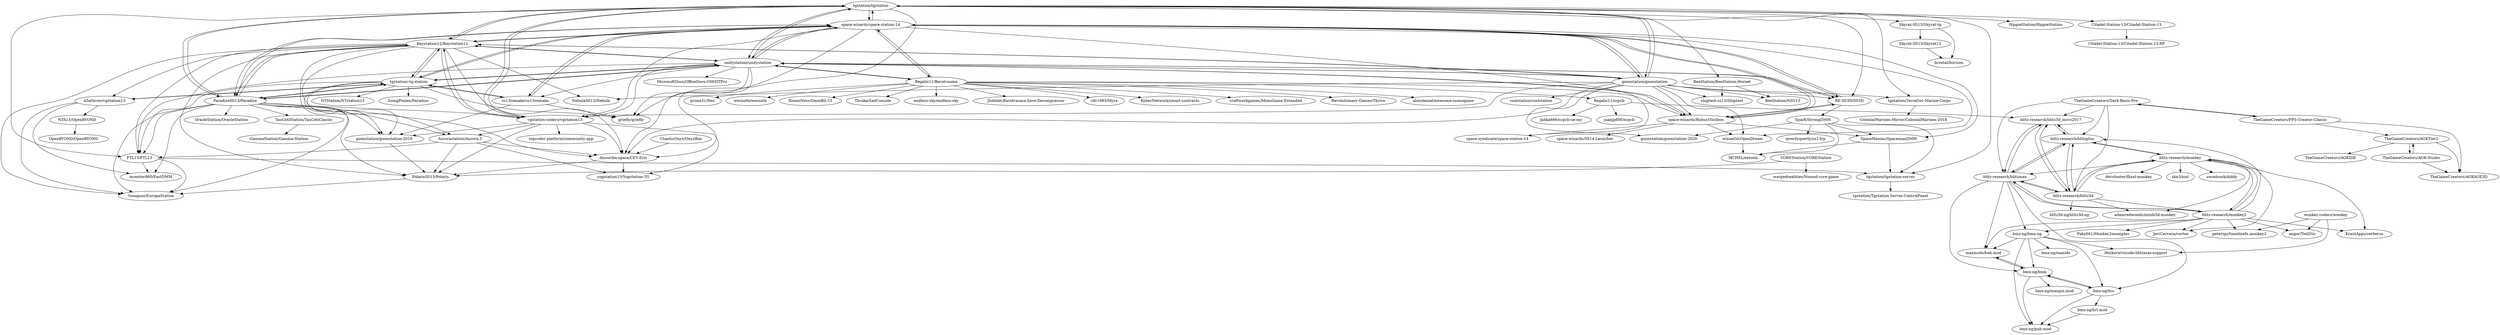 digraph G {
"tgstation/tgstation" -> "space-wizards/space-station-14"
"tgstation/tgstation" -> "Baystation12/Baystation12"
"tgstation/tgstation" -> "unitystation/unitystation"
"tgstation/tgstation" -> "ParadiseSS13/Paradise"
"tgstation/tgstation" -> "vgstation-coders/vgstation13"
"tgstation/tgstation" -> "goonstation/goonstation"
"tgstation/tgstation" -> "tgstation/TerraGov-Marine-Corps"
"tgstation/tgstation" -> "Skyrat-SS13/Skyrat-tg"
"tgstation/tgstation" -> "BeeStation/BeeStation-Hornet"
"tgstation/tgstation" -> "discordia-space/CEV-Eris"
"tgstation/tgstation" -> "FTL13/FTL13"
"tgstation/tgstation" -> "Citadel-Station-13/Citadel-Station-13"
"tgstation/tgstation" -> "RE-SS3D/SS3D"
"tgstation/tgstation" -> "HippieStation/HippieStation"
"tgstation/tgstation" -> "tgstation/tgstation-server"
"Regalis11/Barotrauma" -> "space-wizards/space-station-14"
"Regalis11/Barotrauma" -> "unitystation/unitystation"
"Regalis11/Barotrauma" -> "craftworkgames/MonoGame.Extended" ["e"=1]
"Regalis11/Barotrauma" -> "Regalis11/scpcb"
"Regalis11/Barotrauma" -> "Revolutionary-Games/Thrive" ["e"=1]
"Regalis11/Barotrauma" -> "aloisdeniel/awesome-monogame" ["e"=1]
"Regalis11/Barotrauma" -> "prime31/Nez" ["e"=1]
"Regalis11/Barotrauma" -> "wesnoth/wesnoth" ["e"=1]
"Regalis11/Barotrauma" -> "RonenNess/GeonBit.UI" ["e"=1]
"Regalis11/Barotrauma" -> "Thraka/SadConsole" ["e"=1]
"Regalis11/Barotrauma" -> "endless-sky/endless-sky" ["e"=1]
"Regalis11/Barotrauma" -> "Jlobblet/Barotrauma-Save-Decompressor"
"Regalis11/Barotrauma" -> "rds1983/Myra" ["e"=1]
"Regalis11/Barotrauma" -> "KyberNetwork/smart-contracts" ["e"=1]
"Regalis11/Barotrauma" -> "space-wizards/RobustToolbox"
"bmx-ng/bmx-ng" -> "maxmods/bah.mod"
"bmx-ng/bmx-ng" -> "bmx-ng/bmk"
"bmx-ng/bmx-ng" -> "Hezkore/vscode-blitzmax-support"
"bmx-ng/bmx-ng" -> "bmx-ng/bcc"
"bmx-ng/bmx-ng" -> "bmx-ng/maxide"
"bmx-ng/bmx-ng" -> "bmx-ng/pub.mod"
"unitystation/unitystation" -> "space-wizards/space-station-14"
"unitystation/unitystation" -> "tgstation/tgstation"
"unitystation/unitystation" -> "RE-SS3D/SS3D"
"unitystation/unitystation" -> "space-wizards/RobustToolbox"
"unitystation/unitystation" -> "griefly/griefly"
"unitystation/unitystation" -> "Baystation12/Baystation12"
"unitystation/unitystation" -> "ss13remake/ss13remake"
"unitystation/unitystation" -> "ParadiseSS13/Paradise"
"unitystation/unitystation" -> "tgstation/-tg-station"
"unitystation/unitystation" -> "goonstation/goonstation"
"unitystation/unitystation" -> "discordia-space/CEV-Eris"
"unitystation/unitystation" -> "FTL13/FTL13"
"unitystation/unitystation" -> "vgstation-coders/vgstation13"
"unitystation/unitystation" -> "Regalis11/Barotrauma"
"unitystation/unitystation" -> "MicrosoftDocs/OfficeDocs-O365ITPro" ["e"=1]
"space-wizards/space-station-14" -> "space-wizards/RobustToolbox"
"space-wizards/space-station-14" -> "unitystation/unitystation"
"space-wizards/space-station-14" -> "tgstation/tgstation"
"space-wizards/space-station-14" -> "ss13remake/ss13remake"
"space-wizards/space-station-14" -> "RE-SS3D/SS3D"
"space-wizards/space-station-14" -> "Baystation12/Baystation12"
"space-wizards/space-station-14" -> "tgstation/-tg-station"
"space-wizards/space-station-14" -> "goonstation/goonstation"
"space-wizards/space-station-14" -> "wixoaGit/OpenDream"
"space-wizards/space-station-14" -> "griefly/griefly"
"space-wizards/space-station-14" -> "vgstation-coders/vgstation13"
"space-wizards/space-station-14" -> "space-syndicate/space-station-14"
"space-wizards/space-station-14" -> "Regalis11/Barotrauma"
"space-wizards/space-station-14" -> "ParadiseSS13/Paradise"
"space-wizards/space-station-14" -> "SpaceManiac/SpacemanDMM"
"ss13remake/ss13remake" -> "goonstation/goonstation-2016"
"ss13remake/ss13remake" -> "griefly/griefly"
"ss13remake/ss13remake" -> "tgstation/-tg-station"
"ss13remake/ss13remake" -> "space-wizards/space-station-14"
"Regalis11/scpcb" -> "juanjp600/scpcb"
"Regalis11/scpcb" -> "Jabka666/scpcb-ue-my"
"Regalis11/scpcb" -> "blitz-research/blitz3d_msvc2017"
"maxmods/bah.mod" -> "bmx-ng/bmk"
"SpaiR/StrongDMM" -> "tgstation/tgstation-server"
"SpaiR/StrongDMM" -> "SpaceManiac/SpacemanDMM"
"SpaiR/StrongDMM" -> "goonstation/goonstation-2020"
"SpaiR/StrongDMM" -> "MCHSL/extools"
"SpaiR/StrongDMM" -> "qwertyquerty/ss13rp"
"space-wizards/RobustToolbox" -> "space-wizards/space-station-14"
"space-wizards/RobustToolbox" -> "wixoaGit/OpenDream"
"space-wizards/RobustToolbox" -> "unitystation/unitystation"
"space-wizards/RobustToolbox" -> "RE-SS3D/SS3D"
"space-wizards/RobustToolbox" -> "SpaceManiac/SpacemanDMM"
"space-wizards/RobustToolbox" -> "space-wizards/SS14.Launcher"
"space-wizards/RobustToolbox" -> "space-syndicate/space-station-14"
"wixoaGit/OpenDream" -> "MCHSL/extools"
"wonkey-coders/wonkey" -> "peterigz/timelinefx.monkey2"
"wonkey-coders/wonkey" -> "engor/Ted2Go"
"wonkey-coders/wonkey" -> "Hezkore/vscode-blitzmax-support"
"bmx-ng/bcc" -> "bmx-ng/pub.mod"
"bmx-ng/bcc" -> "bmx-ng/bmk"
"bmx-ng/bcc" -> "bmx-ng/brl.mod"
"tgstation/-tg-station" -> "Baystation12/Baystation12"
"tgstation/-tg-station" -> "d3athrow/vgstation13"
"tgstation/-tg-station" -> "NTStation/NTstation13"
"tgstation/-tg-station" -> "ss13remake/ss13remake"
"tgstation/-tg-station" -> "goonstation/goonstation-2016"
"tgstation/-tg-station" -> "FTL13/FTL13"
"tgstation/-tg-station" -> "space-wizards/space-station-14"
"tgstation/-tg-station" -> "ParadiseSS13/Paradise"
"tgstation/-tg-station" -> "griefly/griefly"
"tgstation/-tg-station" -> "unitystation/unitystation"
"tgstation/-tg-station" -> "Yonaguni/EuropaStation"
"tgstation/-tg-station" -> "ZomgPonies/Paradise"
"BeeStation/BeeStation-Hornet" -> "BeeStation/NSV13"
"BeeStation/BeeStation-Hornet" -> "shiptest-ss13/Shiptest"
"ParadiseSS13/Paradise" -> "Baystation12/Baystation12"
"ParadiseSS13/Paradise" -> "tgstation/tgstation"
"ParadiseSS13/Paradise" -> "FTL13/FTL13"
"ParadiseSS13/Paradise" -> "PolarisSS13/Polaris"
"ParadiseSS13/Paradise" -> "vgstation-coders/vgstation13"
"ParadiseSS13/Paradise" -> "Aurorastation/Aurora.3"
"ParadiseSS13/Paradise" -> "tgstation/-tg-station"
"ParadiseSS13/Paradise" -> "unitystation/unitystation"
"ParadiseSS13/Paradise" -> "monster860/FastDMM"
"ParadiseSS13/Paradise" -> "goonstation/goonstation-2016"
"ParadiseSS13/Paradise" -> "discordia-space/CEV-Eris"
"ParadiseSS13/Paradise" -> "Yonaguni/EuropaStation"
"ParadiseSS13/Paradise" -> "TauCetiStation/TauCetiClassic"
"ParadiseSS13/Paradise" -> "space-wizards/space-station-14"
"ParadiseSS13/Paradise" -> "OracleStation/OracleStation"
"goonstation/goonstation" -> "goonstation/goonstation-2020"
"goonstation/goonstation" -> "BeeStation/NSV13"
"goonstation/goonstation" -> "coolstation/coolstation"
"goonstation/goonstation" -> "tgstation/tgstation"
"goonstation/goonstation" -> "wixoaGit/OpenDream"
"goonstation/goonstation" -> "vgstation-coders/vgstation13"
"goonstation/goonstation" -> "RE-SS3D/SS3D"
"goonstation/goonstation" -> "space-wizards/space-station-14"
"goonstation/goonstation" -> "discordia-space/CEV-Eris"
"goonstation/goonstation" -> "space-wizards/RobustToolbox"
"goonstation/goonstation" -> "tgstation/TerraGov-Marine-Corps"
"goonstation/goonstation" -> "shiptest-ss13/Shiptest"
"goonstation/goonstation" -> "Baystation12/Baystation12"
"goonstation/goonstation" -> "unitystation/unitystation"
"goonstation/goonstation" -> "NebulaSS13/Nebula"
"goonstation/goonstation-2016" -> "PolarisSS13/Polaris"
"TauCetiStation/TauCetiClassic" -> "GammaStation/Gamma-Station"
"RE-SS3D/SS3D" -> "unitystation/unitystation"
"RE-SS3D/SS3D" -> "space-wizards/RobustToolbox"
"RE-SS3D/SS3D" -> "space-wizards/space-station-14"
"RE-SS3D/SS3D" -> "SpaiR/StrongDMM"
"TheGameCreators/Dark-Basic-Pro" -> "TheGameCreators/FPS-Creator-Classic"
"TheGameCreators/Dark-Basic-Pro" -> "blitz-research/blitz3d_msvc2017"
"TheGameCreators/Dark-Basic-Pro" -> "blitz-research/blitzplus"
"TheGameCreators/Dark-Basic-Pro" -> "blitz-research/blitzmax"
"TheGameCreators/Dark-Basic-Pro" -> "blitz-research/blitz3d"
"Skyrat-SS13/Skyrat-tg" -> "Skyrat-SS13/Skyrat13"
"Skyrat-SS13/Skyrat-tg" -> "hrzntal/horizon"
"SpaceManiac/SpacemanDMM" -> "tgstation/tgstation-server"
"SpaceManiac/SpacemanDMM" -> "MCHSL/extools"
"discordia-space/CEV-Eris" -> "PolarisSS13/Polaris"
"discordia-space/CEV-Eris" -> "yogstation13/Yogstation-TG"
"blitz-research/blitzplus" -> "blitz-research/blitz3d"
"blitz-research/blitzplus" -> "blitz-research/blitzmax"
"blitz-research/blitzplus" -> "blitz-research/monkey"
"blitz-research/blitzplus" -> "blitz-research/blitz3d_msvc2017"
"Baystation12/Baystation12" -> "PolarisSS13/Polaris"
"Baystation12/Baystation12" -> "tgstation/-tg-station"
"Baystation12/Baystation12" -> "tgstation/tgstation"
"Baystation12/Baystation12" -> "discordia-space/CEV-Eris"
"Baystation12/Baystation12" -> "ParadiseSS13/Paradise"
"Baystation12/Baystation12" -> "goonstation/goonstation-2016"
"Baystation12/Baystation12" -> "Aurorastation/Aurora.3"
"Baystation12/Baystation12" -> "d3athrow/vgstation13"
"Baystation12/Baystation12" -> "Yonaguni/EuropaStation"
"Baystation12/Baystation12" -> "unitystation/unitystation"
"Baystation12/Baystation12" -> "vgstation-coders/vgstation13"
"Baystation12/Baystation12" -> "space-wizards/space-station-14"
"Baystation12/Baystation12" -> "NebulaSS13/Nebula"
"Baystation12/Baystation12" -> "FTL13/FTL13"
"Baystation12/Baystation12" -> "goonstation/goonstation"
"d3athrow/vgstation13" -> "tgstation/-tg-station"
"d3athrow/vgstation13" -> "N3X15/OpenBYOND"
"d3athrow/vgstation13" -> "Yonaguni/EuropaStation"
"d3athrow/vgstation13" -> "monster860/FastDMM"
"vgstation-coders/vgstation13" -> "goonstation/goonstation-2016"
"vgstation-coders/vgstation13" -> "PolarisSS13/Polaris"
"vgstation-coders/vgstation13" -> "discordia-space/CEV-Eris"
"vgstation-coders/vgstation13" -> "yogstation13/Yogstation-TG"
"vgstation-coders/vgstation13" -> "topcoder-platform/community-app" ["e"=1]
"vgstation-coders/vgstation13" -> "tgstation/tgstation"
"vgstation-coders/vgstation13" -> "Baystation12/Baystation12"
"vgstation-coders/vgstation13" -> "Aurorastation/Aurora.3"
"blitz-research/blitz3d" -> "blitz-research/blitzplus"
"blitz-research/blitz3d" -> "blitz-research/blitzmax"
"blitz-research/blitz3d" -> "blitz-research/monkey"
"blitz-research/blitz3d" -> "blitz-research/blitz3d_msvc2017"
"blitz-research/blitz3d" -> "blitz3d-ng/blitz3d-ng"
"blitz-research/blitz3d" -> "adamredwoods/minib3d-monkey"
"blitz-research/blitz3d" -> "blitz-research/monkey2"
"FTL13/FTL13" -> "monster860/FastDMM"
"FTL13/FTL13" -> "tgstation/tgstation-server"
"FTL13/FTL13" -> "Yonaguni/EuropaStation"
"blitz-research/blitz3d_msvc2017" -> "blitz-research/blitzmax"
"blitz-research/blitz3d_msvc2017" -> "blitz-research/blitzplus"
"blitz-research/blitz3d_msvc2017" -> "blitz-research/blitz3d"
"tgstation/TerraGov-Marine-Corps" -> "ColonialMarines-Mirror/ColonialMarines-2018"
"blitz-research/monkey" -> "blitz-research/monkey2"
"blitz-research/monkey" -> "adamredwoods/minib3d-monkey"
"blitz-research/monkey" -> "blitz-research/blitzplus"
"blitz-research/monkey" -> "blitz-research/blitz3d"
"blitz-research/monkey" -> "devolonter/flixel-monkey"
"blitz-research/monkey" -> "skn3/xml"
"blitz-research/monkey" -> "blitz-research/blitzmax"
"blitz-research/monkey" -> "swoolcock/diddy"
"blitz-research/monkey" -> "JaviCervera/vortex"
"blitz-research/monkey" -> "KrautApps/cerberus"
"VOREStation/VOREStation" -> "warpedrealities/Nomad-vore-game"
"VOREStation/VOREStation" -> "PolarisSS13/Polaris"
"Aurorastation/Aurora.3" -> "PolarisSS13/Polaris"
"Aurorastation/Aurora.3" -> "FTL13/FTL13"
"Aurorastation/Aurora.3" -> "yogstation13/Yogstation-TG"
"Aurorastation/Aurora.3" -> "discordia-space/CEV-Eris"
"ChaoticOnyx/OnyxBay" -> "discordia-space/CEV-Eris"
"PolarisSS13/Polaris" -> "Yonaguni/EuropaStation"
"TheGameCreators/AGKTier2" -> "TheGameCreators/AGKIDE"
"TheGameCreators/AGKTier2" -> "TheGameCreators/AGK-Studio"
"TheGameCreators/AGKTier2" -> "TheGameCreators/AGKAGE3D"
"TheGameCreators/FPS-Creator-Classic" -> "TheGameCreators/Dark-Basic-Pro"
"TheGameCreators/FPS-Creator-Classic" -> "TheGameCreators/AGKAGE3D"
"TheGameCreators/FPS-Creator-Classic" -> "TheGameCreators/AGKTier2"
"Skyrat-SS13/Skyrat13" -> "hrzntal/horizon"
"blitz-research/monkey2" -> "engor/Ted2Go"
"blitz-research/monkey2" -> "blitz-research/monkey"
"blitz-research/monkey2" -> "JaviCervera/vortex"
"blitz-research/monkey2" -> "Pakz001/Monkey2examples"
"blitz-research/monkey2" -> "blitz-research/blitzmax"
"blitz-research/monkey2" -> "bmx-ng/bmx-ng"
"blitz-research/monkey2" -> "KrautApps/cerberus"
"blitz-research/monkey2" -> "peterigz/timelinefx.monkey2"
"blitz-research/monkey2" -> "blitz-research/blitzplus"
"blitz-research/monkey2" -> "maxmods/bah.mod"
"blitz-research/blitzmax" -> "blitz-research/blitzplus"
"blitz-research/blitzmax" -> "blitz-research/blitz3d"
"blitz-research/blitzmax" -> "blitz-research/blitz3d_msvc2017"
"blitz-research/blitzmax" -> "blitz-research/monkey2"
"blitz-research/blitzmax" -> "bmx-ng/bmk"
"blitz-research/blitzmax" -> "bmx-ng/bmx-ng"
"blitz-research/blitzmax" -> "bmx-ng/bcc"
"blitz-research/blitzmax" -> "maxmods/bah.mod"
"bmx-ng/bmk" -> "maxmods/bah.mod"
"bmx-ng/bmk" -> "bmx-ng/bcc"
"bmx-ng/bmk" -> "bmx-ng/maxgui.mod"
"bmx-ng/bmk" -> "bmx-ng/pub.mod"
"TheGameCreators/AGK-Studio" -> "TheGameCreators/AGKTier2"
"TheGameCreators/AGK-Studio" -> "TheGameCreators/AGKAGE3D"
"Citadel-Station-13/Citadel-Station-13" -> "Citadel-Station-13/Citadel-Station-13-RP"
"tgstation/tgstation-server" -> "tgstation/Tgstation.Server.ControlPanel"
"N3X15/OpenBYOND" -> "OpenBYOND/OpenBYOND"
"bmx-ng/brl.mod" -> "bmx-ng/pub.mod"
"tgstation/tgstation" ["l"="-15.626,25.941"]
"space-wizards/space-station-14" ["l"="-15.563,25.928"]
"Baystation12/Baystation12" ["l"="-15.591,25.958"]
"unitystation/unitystation" ["l"="-15.579,25.94"]
"ParadiseSS13/Paradise" ["l"="-15.587,25.973"]
"vgstation-coders/vgstation13" ["l"="-15.61,25.966"]
"goonstation/goonstation" ["l"="-15.606,25.92"]
"tgstation/TerraGov-Marine-Corps" ["l"="-15.661,25.923"]
"Skyrat-SS13/Skyrat-tg" ["l"="-15.7,25.936"]
"BeeStation/BeeStation-Hornet" ["l"="-15.668,25.896"]
"discordia-space/CEV-Eris" ["l"="-15.628,25.97"]
"FTL13/FTL13" ["l"="-15.605,25.954"]
"Citadel-Station-13/Citadel-Station-13" ["l"="-15.682,25.967"]
"RE-SS3D/SS3D" ["l"="-15.586,25.909"]
"HippieStation/HippieStation" ["l"="-15.666,25.949"]
"tgstation/tgstation-server" ["l"="-15.617,25.902"]
"Regalis11/Barotrauma" ["l"="-15.511,25.911"]
"craftworkgames/MonoGame.Extended" ["l"="-14.303,25.918"]
"Regalis11/scpcb" ["l"="-15.408,25.875"]
"Revolutionary-Games/Thrive" ["l"="-23.841,32.533"]
"aloisdeniel/awesome-monogame" ["l"="-14.322,25.907"]
"prime31/Nez" ["l"="-14.314,25.93"]
"wesnoth/wesnoth" ["l"="-25.182,32.118"]
"RonenNess/GeonBit.UI" ["l"="-14.31,25.883"]
"Thraka/SadConsole" ["l"="-14.276,25.858"]
"endless-sky/endless-sky" ["l"="-25.155,32.123"]
"Jlobblet/Barotrauma-Save-Decompressor" ["l"="-15.48,25.9"]
"rds1983/Myra" ["l"="-14.295,25.885"]
"KyberNetwork/smart-contracts" ["l"="32.029,-29.159"]
"space-wizards/RobustToolbox" ["l"="-15.562,25.903"]
"bmx-ng/bmx-ng" ["l"="-15.232,25.812"]
"maxmods/bah.mod" ["l"="-15.249,25.818"]
"bmx-ng/bmk" ["l"="-15.234,25.826"]
"Hezkore/vscode-blitzmax-support" ["l"="-15.205,25.799"]
"bmx-ng/bcc" ["l"="-15.226,25.835"]
"bmx-ng/maxide" ["l"="-15.226,25.791"]
"bmx-ng/pub.mod" ["l"="-15.215,25.825"]
"griefly/griefly" ["l"="-15.533,25.946"]
"ss13remake/ss13remake" ["l"="-15.545,25.958"]
"tgstation/-tg-station" ["l"="-15.565,25.965"]
"MicrosoftDocs/OfficeDocs-O365ITPro" ["l"="27.123,18.366"]
"wixoaGit/OpenDream" ["l"="-15.571,25.887"]
"space-syndicate/space-station-14" ["l"="-15.541,25.895"]
"SpaceManiac/SpacemanDMM" ["l"="-15.587,25.885"]
"goonstation/goonstation-2016" ["l"="-15.575,25.985"]
"juanjp600/scpcb" ["l"="-15.388,25.89"]
"Jabka666/scpcb-ue-my" ["l"="-15.405,25.855"]
"blitz-research/blitz3d_msvc2017" ["l"="-15.312,25.843"]
"SpaiR/StrongDMM" ["l"="-15.603,25.87"]
"goonstation/goonstation-2020" ["l"="-15.615,25.884"]
"MCHSL/extools" ["l"="-15.582,25.863"]
"qwertyquerty/ss13rp" ["l"="-15.609,25.843"]
"space-wizards/SS14.Launcher" ["l"="-15.546,25.875"]
"wonkey-coders/wonkey" ["l"="-15.185,25.808"]
"peterigz/timelinefx.monkey2" ["l"="-15.211,25.816"]
"engor/Ted2Go" ["l"="-15.203,25.826"]
"bmx-ng/brl.mod" ["l"="-15.202,25.84"]
"d3athrow/vgstation13" ["l"="-15.565,26.001"]
"NTStation/NTstation13" ["l"="-15.598,25.937"]
"Yonaguni/EuropaStation" ["l"="-15.59,25.989"]
"ZomgPonies/Paradise" ["l"="-15.533,25.983"]
"BeeStation/NSV13" ["l"="-15.648,25.881"]
"shiptest-ss13/Shiptest" ["l"="-15.644,25.899"]
"PolarisSS13/Polaris" ["l"="-15.606,25.996"]
"Aurorastation/Aurora.3" ["l"="-15.618,25.985"]
"monster860/FastDMM" ["l"="-15.562,25.984"]
"TauCetiStation/TauCetiClassic" ["l"="-15.546,26.024"]
"OracleStation/OracleStation" ["l"="-15.59,26.012"]
"coolstation/coolstation" ["l"="-15.606,25.895"]
"NebulaSS13/Nebula" ["l"="-15.628,25.92"]
"GammaStation/Gamma-Station" ["l"="-15.529,26.044"]
"TheGameCreators/Dark-Basic-Pro" ["l"="-15.301,25.814"]
"TheGameCreators/FPS-Creator-Classic" ["l"="-15.308,25.779"]
"blitz-research/blitzplus" ["l"="-15.284,25.838"]
"blitz-research/blitzmax" ["l"="-15.269,25.832"]
"blitz-research/blitz3d" ["l"="-15.288,25.853"]
"Skyrat-SS13/Skyrat13" ["l"="-15.733,25.94"]
"hrzntal/horizon" ["l"="-15.724,25.926"]
"yogstation13/Yogstation-TG" ["l"="-15.64,25.988"]
"blitz-research/monkey" ["l"="-15.261,25.861"]
"N3X15/OpenBYOND" ["l"="-15.565,26.039"]
"topcoder-platform/community-app" ["l"="9.919,23.135"]
"blitz3d-ng/blitz3d-ng" ["l"="-15.31,25.876"]
"adamredwoods/minib3d-monkey" ["l"="-15.281,25.877"]
"blitz-research/monkey2" ["l"="-15.248,25.837"]
"ColonialMarines-Mirror/ColonialMarines-2018" ["l"="-15.692,25.911"]
"devolonter/flixel-monkey" ["l"="-15.26,25.894"]
"skn3/xml" ["l"="-15.254,25.882"]
"swoolcock/diddy" ["l"="-15.238,25.883"]
"JaviCervera/vortex" ["l"="-15.24,25.854"]
"KrautApps/cerberus" ["l"="-15.233,25.864"]
"VOREStation/VOREStation" ["l"="-15.624,26.037"]
"warpedrealities/Nomad-vore-game" ["l"="-15.632,26.056"]
"ChaoticOnyx/OnyxBay" ["l"="-15.664,26.001"]
"TheGameCreators/AGKTier2" ["l"="-15.316,25.748"]
"TheGameCreators/AGKIDE" ["l"="-15.328,25.729"]
"TheGameCreators/AGK-Studio" ["l"="-15.301,25.737"]
"TheGameCreators/AGKAGE3D" ["l"="-15.301,25.757"]
"Pakz001/Monkey2examples" ["l"="-15.253,25.806"]
"bmx-ng/maxgui.mod" ["l"="-15.215,25.844"]
"Citadel-Station-13/Citadel-Station-13-RP" ["l"="-15.71,25.982"]
"tgstation/Tgstation.Server.ControlPanel" ["l"="-15.629,25.877"]
"OpenBYOND/OpenBYOND" ["l"="-15.563,26.062"]
}